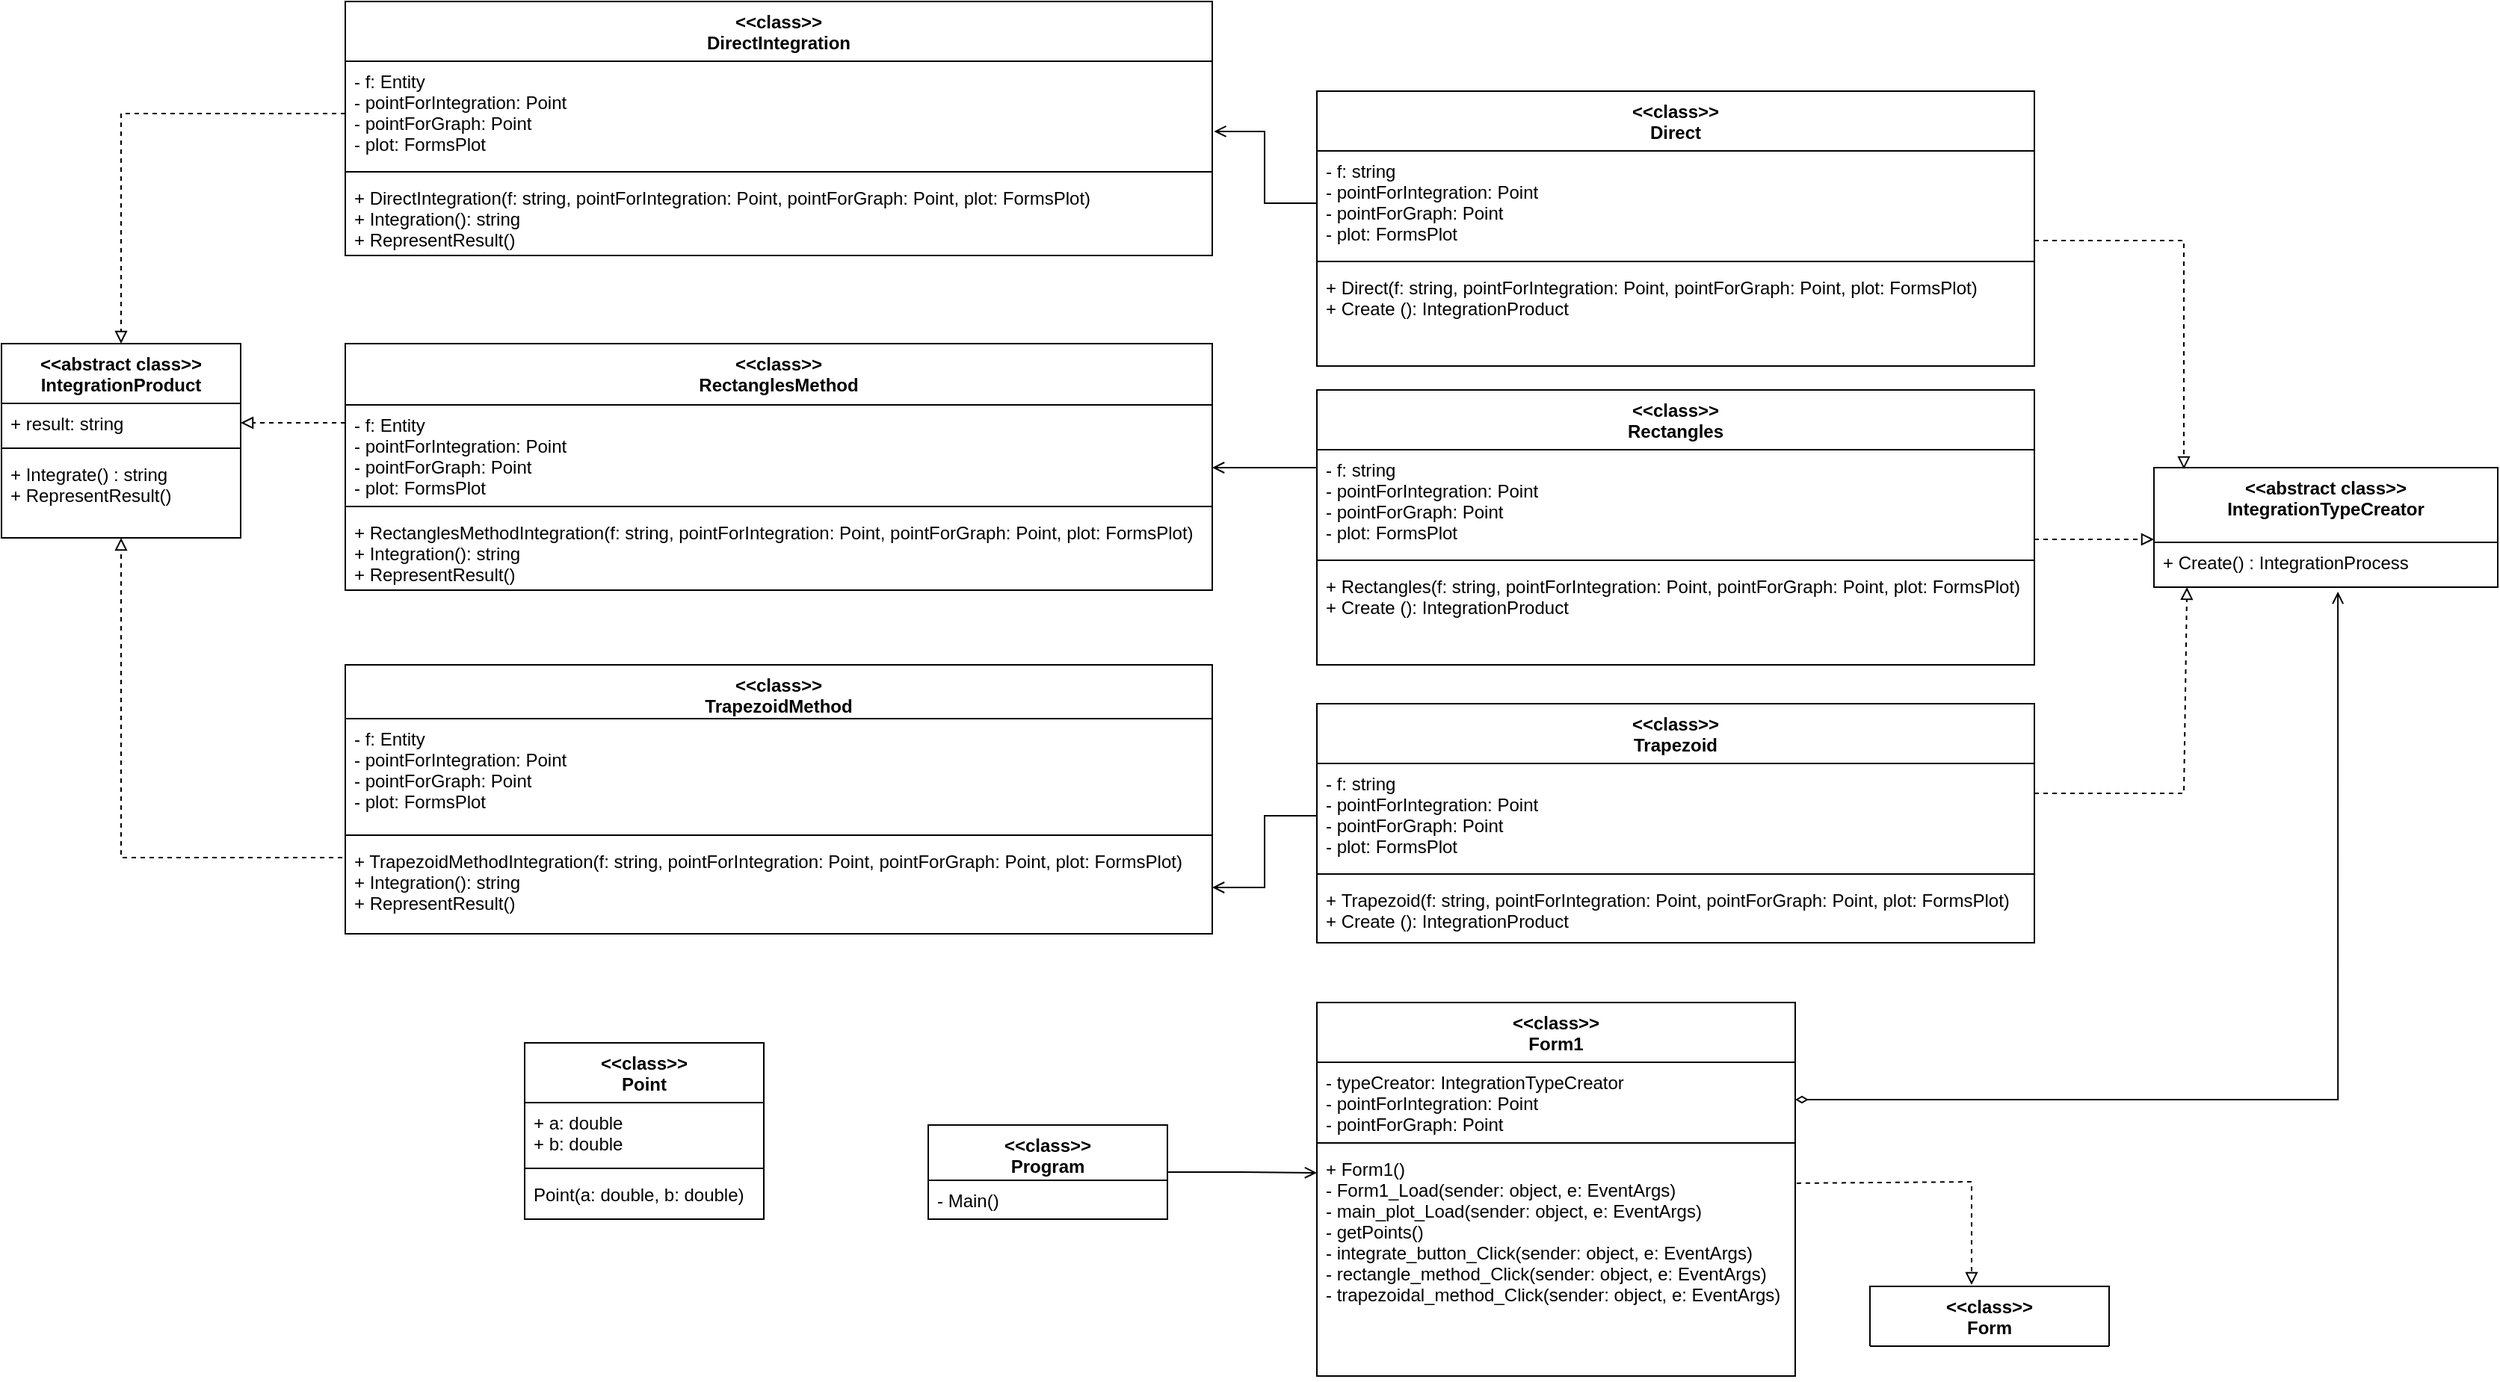 <mxfile version="15.7.3" type="device"><diagram name="Page-1" id="6133507b-19e7-1e82-6fc7-422aa6c4b21f"><mxGraphModel dx="3051" dy="1016" grid="0" gridSize="10" guides="1" tooltips="1" connect="1" arrows="1" fold="1" page="0" pageScale="1" pageWidth="1100" pageHeight="850" background="none" math="0" shadow="0"><root><mxCell id="0"/><mxCell id="1" parent="0"/><mxCell id="YXPqnrp6spsW51Xiuvpq-13" value="&lt;&lt;abstract class&gt;&gt;&#10;IntegrationTypeCreator" style="swimlane;fontStyle=1;align=center;verticalAlign=top;childLayout=stackLayout;horizontal=1;startSize=50;horizontalStack=0;resizeParent=1;resizeParentMax=0;resizeLast=0;collapsible=1;marginBottom=0;" vertex="1" parent="1"><mxGeometry x="600" y="322" width="230" height="80" as="geometry"/></mxCell><mxCell id="YXPqnrp6spsW51Xiuvpq-16" value="+ Create() : IntegrationProcess" style="text;strokeColor=none;fillColor=none;align=left;verticalAlign=top;spacingLeft=4;spacingRight=4;overflow=hidden;rotatable=0;points=[[0,0.5],[1,0.5]];portConstraint=eastwest;" vertex="1" parent="YXPqnrp6spsW51Xiuvpq-13"><mxGeometry y="50" width="230" height="30" as="geometry"/></mxCell><mxCell id="YXPqnrp6spsW51Xiuvpq-21" value="&lt;&lt;class&gt;&gt;&#10;Direct" style="swimlane;fontStyle=1;align=center;verticalAlign=top;childLayout=stackLayout;horizontal=1;startSize=40;horizontalStack=0;resizeParent=1;resizeParentMax=0;resizeLast=0;collapsible=1;marginBottom=0;" vertex="1" parent="1"><mxGeometry x="40" y="70" width="480" height="184" as="geometry"/></mxCell><mxCell id="YXPqnrp6spsW51Xiuvpq-22" value="- f: string&#10;- pointForIntegration: Point&#10;- pointForGraph: Point&#10;- plot: FormsPlot" style="text;strokeColor=none;fillColor=none;align=left;verticalAlign=top;spacingLeft=4;spacingRight=4;overflow=hidden;rotatable=0;points=[[0,0.5],[1,0.5]];portConstraint=eastwest;" vertex="1" parent="YXPqnrp6spsW51Xiuvpq-21"><mxGeometry y="40" width="480" height="70" as="geometry"/></mxCell><mxCell id="YXPqnrp6spsW51Xiuvpq-23" value="" style="line;strokeWidth=1;fillColor=none;align=left;verticalAlign=middle;spacingTop=-1;spacingLeft=3;spacingRight=3;rotatable=0;labelPosition=right;points=[];portConstraint=eastwest;" vertex="1" parent="YXPqnrp6spsW51Xiuvpq-21"><mxGeometry y="110" width="480" height="8" as="geometry"/></mxCell><mxCell id="YXPqnrp6spsW51Xiuvpq-24" value="+ Direct(f: string, pointForIntegration: Point, pointForGraph: Point, plot: FormsPlot)&#10;+ Create (): IntegrationProduct" style="text;strokeColor=none;fillColor=none;align=left;verticalAlign=top;spacingLeft=4;spacingRight=4;overflow=hidden;rotatable=0;points=[[0,0.5],[1,0.5]];portConstraint=eastwest;" vertex="1" parent="YXPqnrp6spsW51Xiuvpq-21"><mxGeometry y="118" width="480" height="66" as="geometry"/></mxCell><mxCell id="YXPqnrp6spsW51Xiuvpq-33" value="&lt;&lt;class&gt;&gt;&#10;TrapezoidMethod" style="swimlane;fontStyle=1;align=center;verticalAlign=top;childLayout=stackLayout;horizontal=1;startSize=36;horizontalStack=0;resizeParent=1;resizeParentMax=0;resizeLast=0;collapsible=1;marginBottom=0;" vertex="1" parent="1"><mxGeometry x="-610" y="454" width="580" height="180" as="geometry"/></mxCell><mxCell id="YXPqnrp6spsW51Xiuvpq-34" value="- f: Entity&#10;- pointForIntegration: Point&#10;- pointForGraph: Point&#10;- plot: FormsPlot" style="text;strokeColor=none;fillColor=none;align=left;verticalAlign=top;spacingLeft=4;spacingRight=4;overflow=hidden;rotatable=0;points=[[0,0.5],[1,0.5]];portConstraint=eastwest;" vertex="1" parent="YXPqnrp6spsW51Xiuvpq-33"><mxGeometry y="36" width="580" height="74" as="geometry"/></mxCell><mxCell id="YXPqnrp6spsW51Xiuvpq-35" value="" style="line;strokeWidth=1;fillColor=none;align=left;verticalAlign=middle;spacingTop=-1;spacingLeft=3;spacingRight=3;rotatable=0;labelPosition=right;points=[];portConstraint=eastwest;" vertex="1" parent="YXPqnrp6spsW51Xiuvpq-33"><mxGeometry y="110" width="580" height="8" as="geometry"/></mxCell><mxCell id="YXPqnrp6spsW51Xiuvpq-36" value="+ TrapezoidMethodIntegration(f: string, pointForIntegration: Point, pointForGraph: Point, plot: FormsPlot)&#10;+ Integration(): string&#10;+ RepresentResult()" style="text;strokeColor=none;fillColor=none;align=left;verticalAlign=top;spacingLeft=4;spacingRight=4;overflow=hidden;rotatable=0;points=[[0,0.5],[1,0.5]];portConstraint=eastwest;" vertex="1" parent="YXPqnrp6spsW51Xiuvpq-33"><mxGeometry y="118" width="580" height="62" as="geometry"/></mxCell><mxCell id="YXPqnrp6spsW51Xiuvpq-37" value="&lt;&lt;class&gt;&gt;&#10;DirectIntegration" style="swimlane;fontStyle=1;align=center;verticalAlign=top;childLayout=stackLayout;horizontal=1;startSize=40;horizontalStack=0;resizeParent=1;resizeParentMax=0;resizeLast=0;collapsible=1;marginBottom=0;" vertex="1" parent="1"><mxGeometry x="-610" y="10" width="580" height="170" as="geometry"/></mxCell><mxCell id="YXPqnrp6spsW51Xiuvpq-38" value="- f: Entity&#10;- pointForIntegration: Point&#10;- pointForGraph: Point&#10;- plot: FormsPlot" style="text;strokeColor=none;fillColor=none;align=left;verticalAlign=top;spacingLeft=4;spacingRight=4;overflow=hidden;rotatable=0;points=[[0,0.5],[1,0.5]];portConstraint=eastwest;" vertex="1" parent="YXPqnrp6spsW51Xiuvpq-37"><mxGeometry y="40" width="580" height="70" as="geometry"/></mxCell><mxCell id="YXPqnrp6spsW51Xiuvpq-39" value="" style="line;strokeWidth=1;fillColor=none;align=left;verticalAlign=middle;spacingTop=-1;spacingLeft=3;spacingRight=3;rotatable=0;labelPosition=right;points=[];portConstraint=eastwest;" vertex="1" parent="YXPqnrp6spsW51Xiuvpq-37"><mxGeometry y="110" width="580" height="8" as="geometry"/></mxCell><mxCell id="YXPqnrp6spsW51Xiuvpq-40" value="+ DirectIntegration(f: string, pointForIntegration: Point, pointForGraph: Point, plot: FormsPlot)&#10;+ Integration(): string&#10;+ RepresentResult()" style="text;strokeColor=none;fillColor=none;align=left;verticalAlign=top;spacingLeft=4;spacingRight=4;overflow=hidden;rotatable=0;points=[[0,0.5],[1,0.5]];portConstraint=eastwest;" vertex="1" parent="YXPqnrp6spsW51Xiuvpq-37"><mxGeometry y="118" width="580" height="52" as="geometry"/></mxCell><mxCell id="YXPqnrp6spsW51Xiuvpq-41" value="&lt;&lt;class&gt;&gt;&#10;RectanglesMethod" style="swimlane;fontStyle=1;align=center;verticalAlign=top;childLayout=stackLayout;horizontal=1;startSize=41;horizontalStack=0;resizeParent=1;resizeParentMax=0;resizeLast=0;collapsible=1;marginBottom=0;" vertex="1" parent="1"><mxGeometry x="-610" y="239" width="580" height="165" as="geometry"/></mxCell><mxCell id="YXPqnrp6spsW51Xiuvpq-42" value="- f: Entity&#10;- pointForIntegration: Point&#10;- pointForGraph: Point&#10;- plot: FormsPlot" style="text;strokeColor=none;fillColor=none;align=left;verticalAlign=top;spacingLeft=4;spacingRight=4;overflow=hidden;rotatable=0;points=[[0,0.5],[1,0.5]];portConstraint=eastwest;" vertex="1" parent="YXPqnrp6spsW51Xiuvpq-41"><mxGeometry y="41" width="580" height="64" as="geometry"/></mxCell><mxCell id="YXPqnrp6spsW51Xiuvpq-43" value="" style="line;strokeWidth=1;fillColor=none;align=left;verticalAlign=middle;spacingTop=-1;spacingLeft=3;spacingRight=3;rotatable=0;labelPosition=right;points=[];portConstraint=eastwest;" vertex="1" parent="YXPqnrp6spsW51Xiuvpq-41"><mxGeometry y="105" width="580" height="8" as="geometry"/></mxCell><mxCell id="YXPqnrp6spsW51Xiuvpq-44" value="+ RectanglesMethodIntegration(f: string, pointForIntegration: Point, pointForGraph: Point, plot: FormsPlot)&#10;+ Integration(): string&#10;+ RepresentResult()" style="text;strokeColor=none;fillColor=none;align=left;verticalAlign=top;spacingLeft=4;spacingRight=4;overflow=hidden;rotatable=0;points=[[0,0.5],[1,0.5]];portConstraint=eastwest;" vertex="1" parent="YXPqnrp6spsW51Xiuvpq-41"><mxGeometry y="113" width="580" height="52" as="geometry"/></mxCell><mxCell id="YXPqnrp6spsW51Xiuvpq-59" value="&lt;&lt;class&gt;&gt;&#10;Rectangles" style="swimlane;fontStyle=1;align=center;verticalAlign=top;childLayout=stackLayout;horizontal=1;startSize=40;horizontalStack=0;resizeParent=1;resizeParentMax=0;resizeLast=0;collapsible=1;marginBottom=0;" vertex="1" parent="1"><mxGeometry x="40" y="270" width="480" height="184" as="geometry"/></mxCell><mxCell id="YXPqnrp6spsW51Xiuvpq-60" value="- f: string&#10;- pointForIntegration: Point&#10;- pointForGraph: Point&#10;- plot: FormsPlot" style="text;strokeColor=none;fillColor=none;align=left;verticalAlign=top;spacingLeft=4;spacingRight=4;overflow=hidden;rotatable=0;points=[[0,0.5],[1,0.5]];portConstraint=eastwest;" vertex="1" parent="YXPqnrp6spsW51Xiuvpq-59"><mxGeometry y="40" width="480" height="70" as="geometry"/></mxCell><mxCell id="YXPqnrp6spsW51Xiuvpq-61" value="" style="line;strokeWidth=1;fillColor=none;align=left;verticalAlign=middle;spacingTop=-1;spacingLeft=3;spacingRight=3;rotatable=0;labelPosition=right;points=[];portConstraint=eastwest;" vertex="1" parent="YXPqnrp6spsW51Xiuvpq-59"><mxGeometry y="110" width="480" height="8" as="geometry"/></mxCell><mxCell id="YXPqnrp6spsW51Xiuvpq-62" value="+ Rectangles(f: string, pointForIntegration: Point, pointForGraph: Point, plot: FormsPlot)&#10;+ Create (): IntegrationProduct" style="text;strokeColor=none;fillColor=none;align=left;verticalAlign=top;spacingLeft=4;spacingRight=4;overflow=hidden;rotatable=0;points=[[0,0.5],[1,0.5]];portConstraint=eastwest;" vertex="1" parent="YXPqnrp6spsW51Xiuvpq-59"><mxGeometry y="118" width="480" height="66" as="geometry"/></mxCell><mxCell id="YXPqnrp6spsW51Xiuvpq-63" value="&lt;&lt;class&gt;&gt;&#10;Trapezoid" style="swimlane;fontStyle=1;align=center;verticalAlign=top;childLayout=stackLayout;horizontal=1;startSize=40;horizontalStack=0;resizeParent=1;resizeParentMax=0;resizeLast=0;collapsible=1;marginBottom=0;" vertex="1" parent="1"><mxGeometry x="40" y="480" width="480" height="160" as="geometry"/></mxCell><mxCell id="YXPqnrp6spsW51Xiuvpq-64" value="- f: string&#10;- pointForIntegration: Point&#10;- pointForGraph: Point&#10;- plot: FormsPlot" style="text;strokeColor=none;fillColor=none;align=left;verticalAlign=top;spacingLeft=4;spacingRight=4;overflow=hidden;rotatable=0;points=[[0,0.5],[1,0.5]];portConstraint=eastwest;" vertex="1" parent="YXPqnrp6spsW51Xiuvpq-63"><mxGeometry y="40" width="480" height="70" as="geometry"/></mxCell><mxCell id="YXPqnrp6spsW51Xiuvpq-65" value="" style="line;strokeWidth=1;fillColor=none;align=left;verticalAlign=middle;spacingTop=-1;spacingLeft=3;spacingRight=3;rotatable=0;labelPosition=right;points=[];portConstraint=eastwest;" vertex="1" parent="YXPqnrp6spsW51Xiuvpq-63"><mxGeometry y="110" width="480" height="8" as="geometry"/></mxCell><mxCell id="YXPqnrp6spsW51Xiuvpq-66" value="+ Trapezoid(f: string, pointForIntegration: Point, pointForGraph: Point, plot: FormsPlot)&#10;+ Create (): IntegrationProduct" style="text;strokeColor=none;fillColor=none;align=left;verticalAlign=top;spacingLeft=4;spacingRight=4;overflow=hidden;rotatable=0;points=[[0,0.5],[1,0.5]];portConstraint=eastwest;" vertex="1" parent="YXPqnrp6spsW51Xiuvpq-63"><mxGeometry y="118" width="480" height="42" as="geometry"/></mxCell><mxCell id="YXPqnrp6spsW51Xiuvpq-70" value="&lt;&lt;class&gt;&gt;&#10;Form1" style="swimlane;fontStyle=1;align=center;verticalAlign=top;childLayout=stackLayout;horizontal=1;startSize=40;horizontalStack=0;resizeParent=1;resizeParentMax=0;resizeLast=0;collapsible=1;marginBottom=0;" vertex="1" parent="1"><mxGeometry x="40" y="680" width="320" height="250" as="geometry"/></mxCell><mxCell id="YXPqnrp6spsW51Xiuvpq-71" value="- typeCreator: IntegrationTypeCreator&#10;- pointForIntegration: Point&#10;- pointForGraph: Point" style="text;strokeColor=none;fillColor=none;align=left;verticalAlign=top;spacingLeft=4;spacingRight=4;overflow=hidden;rotatable=0;points=[[0,0.5],[1,0.5]];portConstraint=eastwest;" vertex="1" parent="YXPqnrp6spsW51Xiuvpq-70"><mxGeometry y="40" width="320" height="50" as="geometry"/></mxCell><mxCell id="YXPqnrp6spsW51Xiuvpq-72" value="" style="line;strokeWidth=1;fillColor=none;align=left;verticalAlign=middle;spacingTop=-1;spacingLeft=3;spacingRight=3;rotatable=0;labelPosition=right;points=[];portConstraint=eastwest;" vertex="1" parent="YXPqnrp6spsW51Xiuvpq-70"><mxGeometry y="90" width="320" height="8" as="geometry"/></mxCell><mxCell id="YXPqnrp6spsW51Xiuvpq-73" value="+ Form1()&#10;- Form1_Load(sender: object, e: EventArgs)&#10;- main_plot_Load(sender: object, e: EventArgs)&#10;- getPoints()&#10;- integrate_button_Click(sender: object, e: EventArgs)&#10;- rectangle_method_Click(sender: object, e: EventArgs)&#10;- trapezoidal_method_Click(sender: object, e: EventArgs)" style="text;strokeColor=none;fillColor=none;align=left;verticalAlign=top;spacingLeft=4;spacingRight=4;overflow=hidden;rotatable=0;points=[[0,0.5],[1,0.5]];portConstraint=eastwest;" vertex="1" parent="YXPqnrp6spsW51Xiuvpq-70"><mxGeometry y="98" width="320" height="152" as="geometry"/></mxCell><mxCell id="YXPqnrp6spsW51Xiuvpq-74" value="&lt;&lt;class&gt;&gt;&#10;Point" style="swimlane;fontStyle=1;align=center;verticalAlign=top;childLayout=stackLayout;horizontal=1;startSize=40;horizontalStack=0;resizeParent=1;resizeParentMax=0;resizeLast=0;collapsible=1;marginBottom=0;" vertex="1" parent="1"><mxGeometry x="-490" y="707" width="160" height="118" as="geometry"/></mxCell><mxCell id="YXPqnrp6spsW51Xiuvpq-75" value="+ a: double&#10;+ b: double" style="text;strokeColor=none;fillColor=none;align=left;verticalAlign=top;spacingLeft=4;spacingRight=4;overflow=hidden;rotatable=0;points=[[0,0.5],[1,0.5]];portConstraint=eastwest;" vertex="1" parent="YXPqnrp6spsW51Xiuvpq-74"><mxGeometry y="40" width="160" height="40" as="geometry"/></mxCell><mxCell id="YXPqnrp6spsW51Xiuvpq-76" value="" style="line;strokeWidth=1;fillColor=none;align=left;verticalAlign=middle;spacingTop=-1;spacingLeft=3;spacingRight=3;rotatable=0;labelPosition=right;points=[];portConstraint=eastwest;" vertex="1" parent="YXPqnrp6spsW51Xiuvpq-74"><mxGeometry y="80" width="160" height="8" as="geometry"/></mxCell><mxCell id="YXPqnrp6spsW51Xiuvpq-77" value="Point(a: double, b: double)" style="text;strokeColor=none;fillColor=none;align=left;verticalAlign=top;spacingLeft=4;spacingRight=4;overflow=hidden;rotatable=0;points=[[0,0.5],[1,0.5]];portConstraint=eastwest;" vertex="1" parent="YXPqnrp6spsW51Xiuvpq-74"><mxGeometry y="88" width="160" height="30" as="geometry"/></mxCell><mxCell id="YXPqnrp6spsW51Xiuvpq-79" value="" style="endArrow=block;html=1;rounded=0;dashed=1;endFill=0;entryX=0.087;entryY=0.013;entryDx=0;entryDy=0;entryPerimeter=0;" edge="1" parent="1" target="YXPqnrp6spsW51Xiuvpq-13"><mxGeometry width="50" height="50" relative="1" as="geometry"><mxPoint x="520" y="170" as="sourcePoint"/><mxPoint x="610" y="320" as="targetPoint"/><Array as="points"><mxPoint x="620" y="170"/></Array></mxGeometry></mxCell><mxCell id="YXPqnrp6spsW51Xiuvpq-80" value="" style="endArrow=block;html=1;rounded=0;dashed=1;endFill=0;entryX=0.096;entryY=1;entryDx=0;entryDy=0;entryPerimeter=0;" edge="1" parent="1" target="YXPqnrp6spsW51Xiuvpq-16"><mxGeometry width="50" height="50" relative="1" as="geometry"><mxPoint x="520" y="540" as="sourcePoint"/><mxPoint x="680" y="632" as="targetPoint"/><Array as="points"><mxPoint x="520" y="540"/><mxPoint x="620" y="540"/></Array></mxGeometry></mxCell><mxCell id="YXPqnrp6spsW51Xiuvpq-81" value="" style="endArrow=block;html=1;rounded=0;dashed=1;endFill=0;" edge="1" parent="1"><mxGeometry width="50" height="50" relative="1" as="geometry"><mxPoint x="520" y="370" as="sourcePoint"/><mxPoint x="600" y="370" as="targetPoint"/></mxGeometry></mxCell><mxCell id="YXPqnrp6spsW51Xiuvpq-82" value="" style="endArrow=block;html=1;rounded=0;dashed=1;endFill=0;entryX=0.5;entryY=0;entryDx=0;entryDy=0;exitX=0;exitY=0.5;exitDx=0;exitDy=0;" edge="1" parent="1" source="YXPqnrp6spsW51Xiuvpq-38" target="YXPqnrp6spsW51Xiuvpq-85"><mxGeometry width="50" height="50" relative="1" as="geometry"><mxPoint x="-500" y="140" as="sourcePoint"/><mxPoint x="-645" y="242" as="targetPoint"/><Array as="points"><mxPoint x="-760" y="85"/></Array></mxGeometry></mxCell><mxCell id="YXPqnrp6spsW51Xiuvpq-83" value="" style="endArrow=block;html=1;rounded=0;dashed=1;endFill=0;" edge="1" parent="1" target="YXPqnrp6spsW51Xiuvpq-88"><mxGeometry width="50" height="50" relative="1" as="geometry"><mxPoint x="-612" y="583" as="sourcePoint"/><mxPoint x="-644" y="370" as="targetPoint"/><Array as="points"><mxPoint x="-760" y="583"/></Array></mxGeometry></mxCell><mxCell id="YXPqnrp6spsW51Xiuvpq-84" value="" style="endArrow=block;html=1;rounded=0;dashed=1;endFill=0;entryX=1;entryY=0.5;entryDx=0;entryDy=0;" edge="1" parent="1" target="YXPqnrp6spsW51Xiuvpq-86"><mxGeometry width="50" height="50" relative="1" as="geometry"><mxPoint x="-610" y="292" as="sourcePoint"/><mxPoint x="-530" y="290" as="targetPoint"/><Array as="points"/></mxGeometry></mxCell><mxCell id="YXPqnrp6spsW51Xiuvpq-85" value="&lt;&lt;abstract class&gt;&gt;&#10;IntegrationProduct" style="swimlane;fontStyle=1;align=center;verticalAlign=top;childLayout=stackLayout;horizontal=1;startSize=40;horizontalStack=0;resizeParent=1;resizeParentMax=0;resizeLast=0;collapsible=1;marginBottom=0;" vertex="1" parent="1"><mxGeometry x="-840" y="239" width="160" height="130" as="geometry"/></mxCell><mxCell id="YXPqnrp6spsW51Xiuvpq-86" value="+ result: string" style="text;strokeColor=none;fillColor=none;align=left;verticalAlign=top;spacingLeft=4;spacingRight=4;overflow=hidden;rotatable=0;points=[[0,0.5],[1,0.5]];portConstraint=eastwest;" vertex="1" parent="YXPqnrp6spsW51Xiuvpq-85"><mxGeometry y="40" width="160" height="26" as="geometry"/></mxCell><mxCell id="YXPqnrp6spsW51Xiuvpq-87" value="" style="line;strokeWidth=1;fillColor=none;align=left;verticalAlign=middle;spacingTop=-1;spacingLeft=3;spacingRight=3;rotatable=0;labelPosition=right;points=[];portConstraint=eastwest;" vertex="1" parent="YXPqnrp6spsW51Xiuvpq-85"><mxGeometry y="66" width="160" height="8" as="geometry"/></mxCell><mxCell id="YXPqnrp6spsW51Xiuvpq-88" value="+ Integrate() : string&#10;+ RepresentResult()" style="text;strokeColor=none;fillColor=none;align=left;verticalAlign=top;spacingLeft=4;spacingRight=4;overflow=hidden;rotatable=0;points=[[0,0.5],[1,0.5]];portConstraint=eastwest;" vertex="1" parent="YXPqnrp6spsW51Xiuvpq-85"><mxGeometry y="74" width="160" height="56" as="geometry"/></mxCell><mxCell id="YXPqnrp6spsW51Xiuvpq-109" style="edgeStyle=orthogonalEdgeStyle;rounded=0;orthogonalLoop=1;jettySize=auto;html=1;entryX=0;entryY=0.105;entryDx=0;entryDy=0;entryPerimeter=0;endArrow=open;endFill=0;" edge="1" parent="1" source="YXPqnrp6spsW51Xiuvpq-91" target="YXPqnrp6spsW51Xiuvpq-73"><mxGeometry relative="1" as="geometry"/></mxCell><mxCell id="YXPqnrp6spsW51Xiuvpq-91" value="&lt;&lt;class&gt;&gt;&#10;Program" style="swimlane;fontStyle=1;align=center;verticalAlign=top;childLayout=stackLayout;horizontal=1;startSize=37;horizontalStack=0;resizeParent=1;resizeParentMax=0;resizeLast=0;collapsible=1;marginBottom=0;" vertex="1" parent="1"><mxGeometry x="-220" y="762" width="160" height="63" as="geometry"/></mxCell><mxCell id="YXPqnrp6spsW51Xiuvpq-92" value="- Main()" style="text;strokeColor=none;fillColor=none;align=left;verticalAlign=top;spacingLeft=4;spacingRight=4;overflow=hidden;rotatable=0;points=[[0,0.5],[1,0.5]];portConstraint=eastwest;" vertex="1" parent="YXPqnrp6spsW51Xiuvpq-91"><mxGeometry y="37" width="160" height="26" as="geometry"/></mxCell><mxCell id="YXPqnrp6spsW51Xiuvpq-95" style="edgeStyle=orthogonalEdgeStyle;rounded=0;orthogonalLoop=1;jettySize=auto;html=1;entryX=1.002;entryY=0.671;entryDx=0;entryDy=0;entryPerimeter=0;endArrow=open;endFill=0;" edge="1" parent="1" source="YXPqnrp6spsW51Xiuvpq-22" target="YXPqnrp6spsW51Xiuvpq-38"><mxGeometry relative="1" as="geometry"/></mxCell><mxCell id="YXPqnrp6spsW51Xiuvpq-97" style="edgeStyle=orthogonalEdgeStyle;rounded=0;orthogonalLoop=1;jettySize=auto;html=1;endArrow=open;endFill=0;" edge="1" parent="1"><mxGeometry relative="1" as="geometry"><mxPoint x="40" y="322" as="sourcePoint"/><mxPoint x="-30" y="322" as="targetPoint"/><Array as="points"><mxPoint x="36" y="322"/></Array></mxGeometry></mxCell><mxCell id="YXPqnrp6spsW51Xiuvpq-99" value="" style="edgeStyle=orthogonalEdgeStyle;rounded=0;orthogonalLoop=1;jettySize=auto;html=1;endArrow=open;endFill=0;" edge="1" parent="1" source="YXPqnrp6spsW51Xiuvpq-64" target="YXPqnrp6spsW51Xiuvpq-36"><mxGeometry relative="1" as="geometry"/></mxCell><mxCell id="YXPqnrp6spsW51Xiuvpq-101" value="" style="endArrow=block;html=1;rounded=0;dashed=1;endFill=0;entryX=0.425;entryY=-0.025;entryDx=0;entryDy=0;entryPerimeter=0;exitX=1.003;exitY=0.151;exitDx=0;exitDy=0;exitPerimeter=0;" edge="1" parent="1" source="YXPqnrp6spsW51Xiuvpq-73" target="YXPqnrp6spsW51Xiuvpq-102"><mxGeometry width="50" height="50" relative="1" as="geometry"><mxPoint x="360" y="804.5" as="sourcePoint"/><mxPoint x="420" y="804.5" as="targetPoint"/><Array as="points"><mxPoint x="478" y="800"/></Array></mxGeometry></mxCell><mxCell id="YXPqnrp6spsW51Xiuvpq-102" value="&lt;&lt;class&gt;&gt;&#10;Form" style="swimlane;fontStyle=1;align=center;verticalAlign=top;childLayout=stackLayout;horizontal=1;startSize=40;horizontalStack=0;resizeParent=1;resizeParentMax=0;resizeLast=0;collapsible=1;marginBottom=0;" vertex="1" parent="1"><mxGeometry x="410" y="870" width="160" height="40" as="geometry"/></mxCell><mxCell id="YXPqnrp6spsW51Xiuvpq-110" style="edgeStyle=orthogonalEdgeStyle;rounded=0;orthogonalLoop=1;jettySize=auto;html=1;entryX=0.535;entryY=1.1;entryDx=0;entryDy=0;entryPerimeter=0;endArrow=open;endFill=0;startArrow=diamondThin;startFill=0;" edge="1" parent="1" source="YXPqnrp6spsW51Xiuvpq-71" target="YXPqnrp6spsW51Xiuvpq-16"><mxGeometry relative="1" as="geometry"><Array as="points"><mxPoint x="723" y="745"/></Array></mxGeometry></mxCell></root></mxGraphModel></diagram></mxfile>